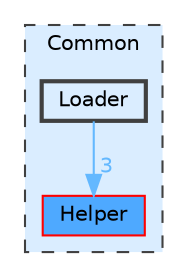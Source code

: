 digraph "Common/Loader"
{
 // LATEX_PDF_SIZE
  bgcolor="transparent";
  edge [fontname=Helvetica,fontsize=10,labelfontname=Helvetica,labelfontsize=10];
  node [fontname=Helvetica,fontsize=10,shape=box,height=0.2,width=0.4];
  compound=true
  subgraph clusterdir_4ab6b4cc6a7edbff49100e9123df213f {
    graph [ bgcolor="#daedff", pencolor="grey25", label="Common", fontname=Helvetica,fontsize=10 style="filled,dashed", URL="dir_4ab6b4cc6a7edbff49100e9123df213f.html",tooltip=""]
  dir_e087beed5b02a80de5bb51a6cb3df588 [label="Helper", fillcolor="#4ea9ff", color="red", style="filled", URL="dir_e087beed5b02a80de5bb51a6cb3df588.html",tooltip=""];
  dir_b87832979d05d3cff567f40ed80d5d47 [label="Loader", fillcolor="#daedff", color="grey25", style="filled,bold", URL="dir_b87832979d05d3cff567f40ed80d5d47.html",tooltip=""];
  }
  dir_b87832979d05d3cff567f40ed80d5d47->dir_e087beed5b02a80de5bb51a6cb3df588 [headlabel="3", labeldistance=1.5 headhref="dir_000010_000006.html" href="dir_000010_000006.html" color="steelblue1" fontcolor="steelblue1"];
}
